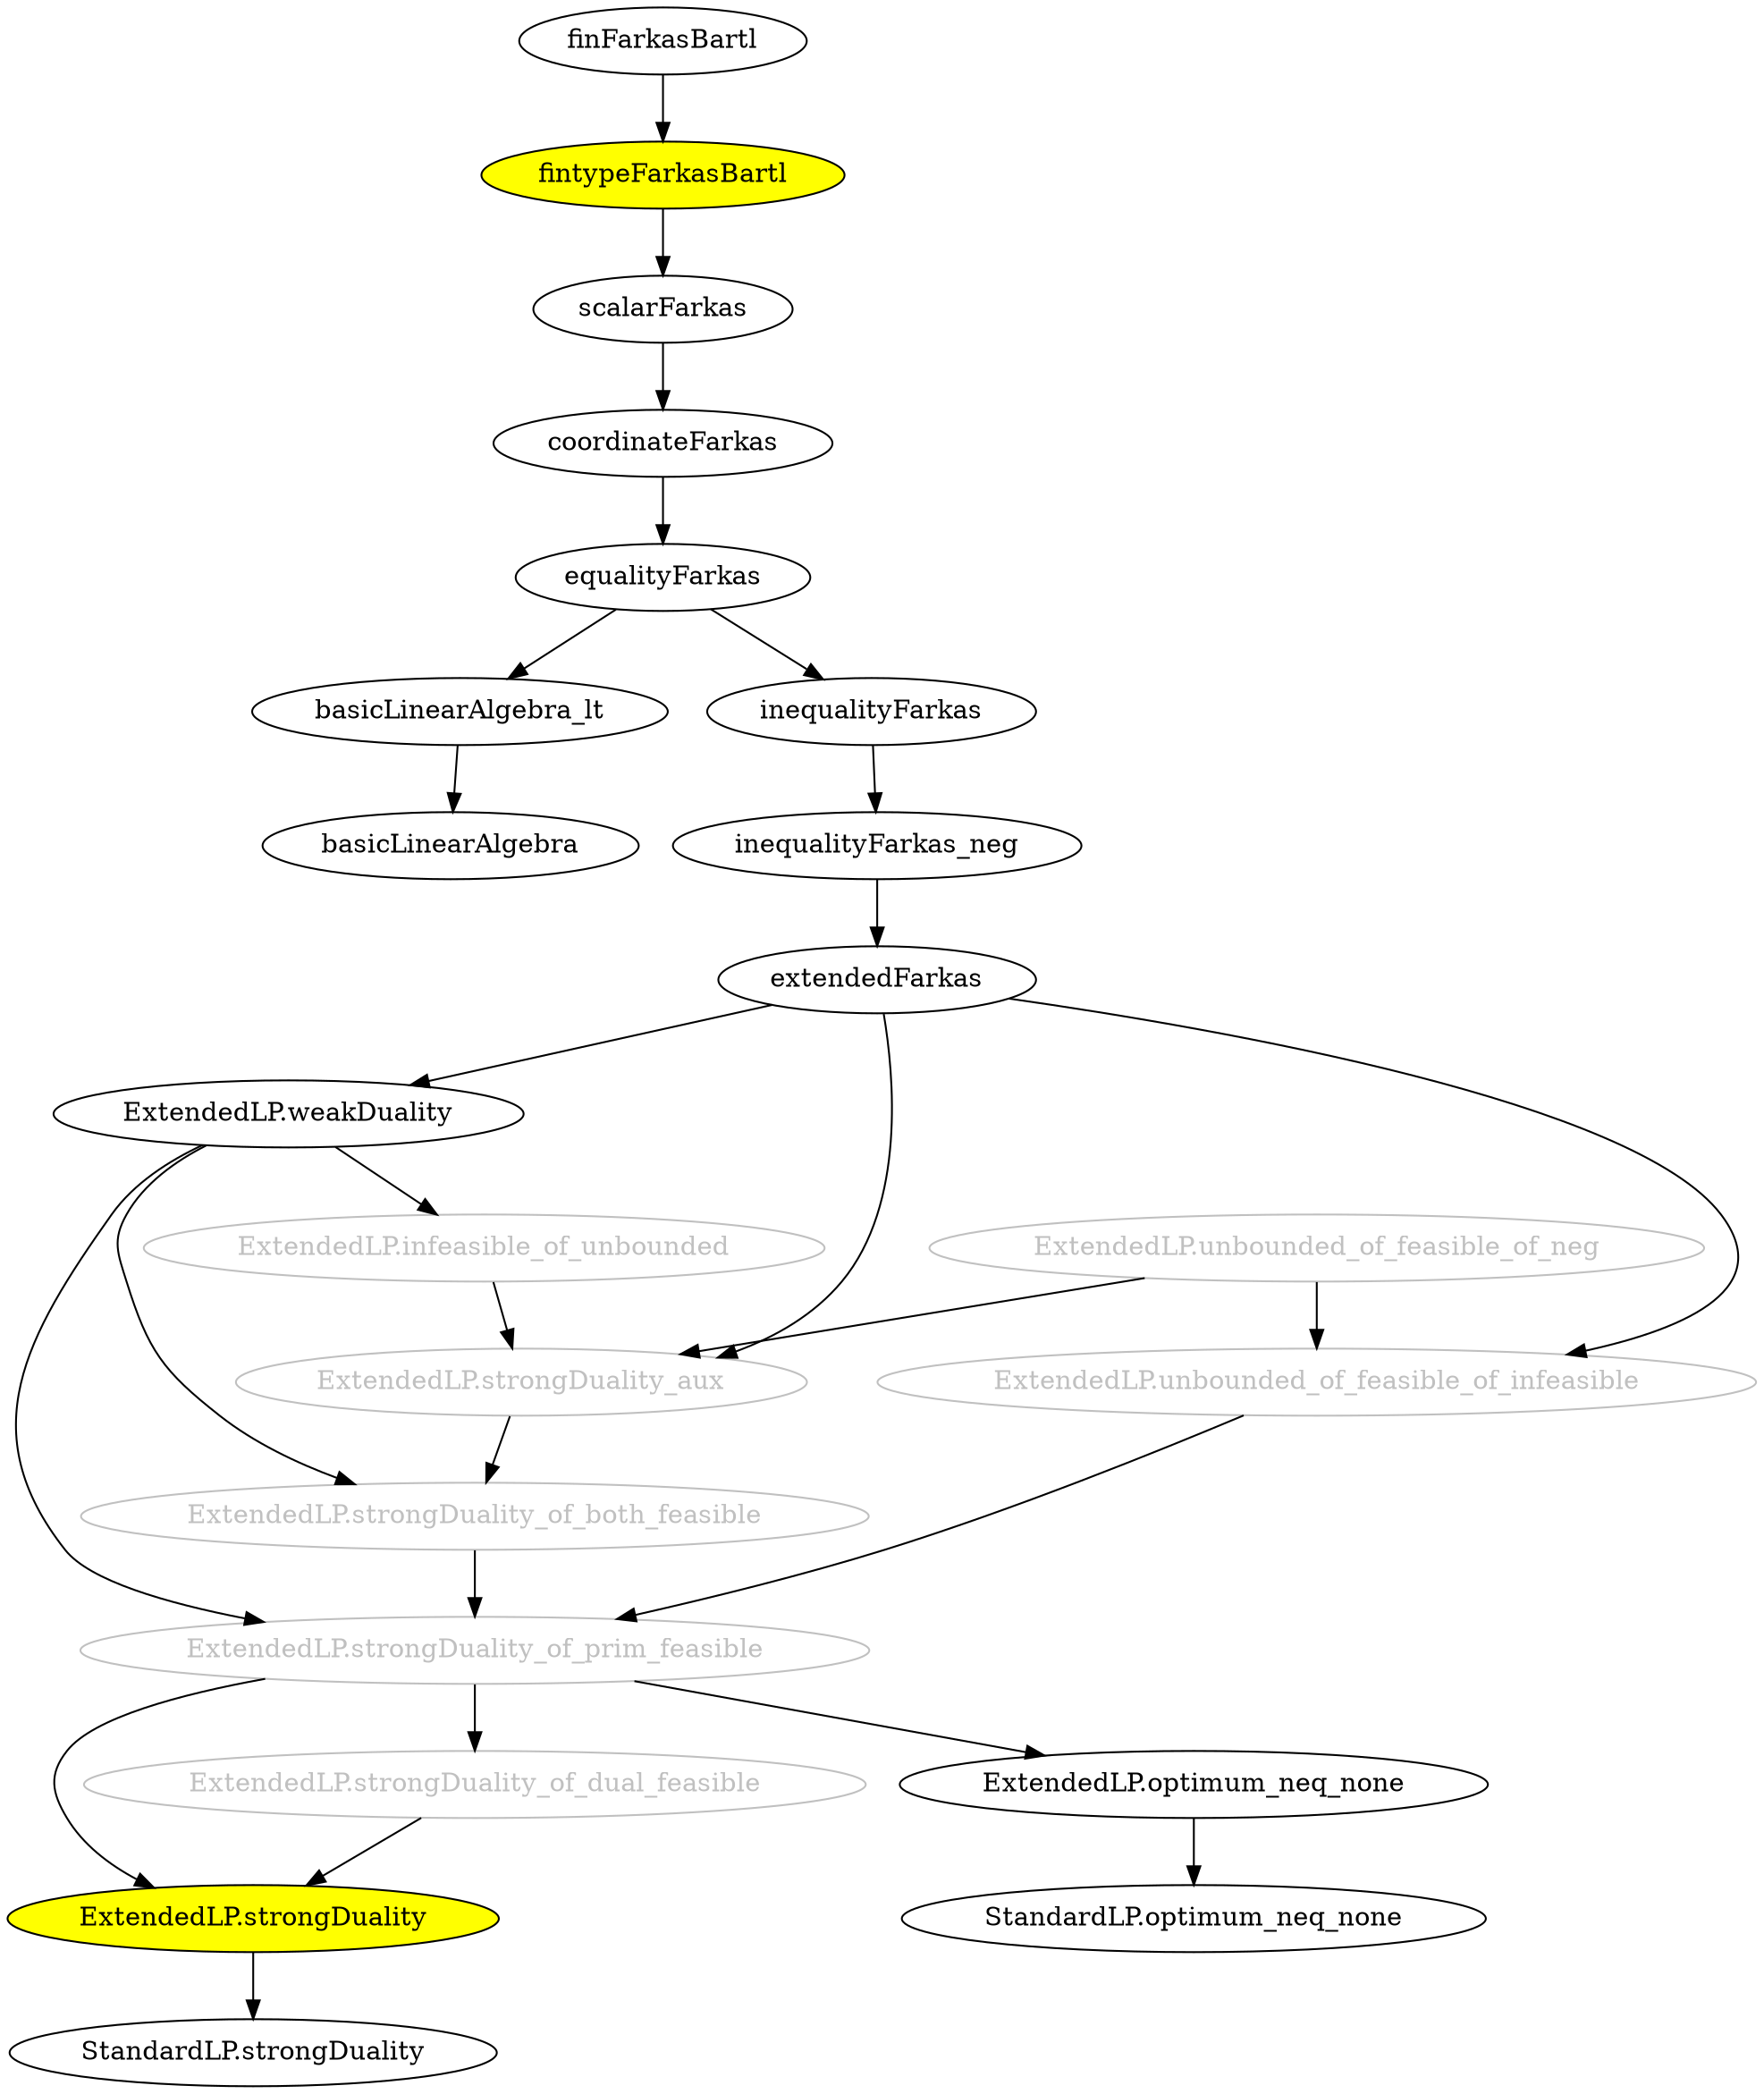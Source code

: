 digraph G {

  finFarkasBartl -> fintypeFarkasBartl -> scalarFarkas -> coordinateFarkas -> equalityFarkas -> basicLinearAlgebra_lt -> basicLinearAlgebra 

  equalityFarkas -> inequalityFarkas -> inequalityFarkas_neg -> extendedFarkas -> "ExtendedLP.weakDuality"
  
  "ExtendedLP.strongDuality_aux" -> "ExtendedLP.strongDuality_of_both_feasible" -> "ExtendedLP.strongDuality_of_prim_feasible"
  
  extendedFarkas -> "ExtendedLP.strongDuality_aux"
  
  extendedFarkas -> "ExtendedLP.unbounded_of_feasible_of_infeasible"
  
  "ExtendedLP.weakDuality" -> "ExtendedLP.infeasible_of_unbounded" -> "ExtendedLP.strongDuality_aux"
  
  "ExtendedLP.weakDuality" -> "ExtendedLP.strongDuality_of_both_feasible"
  
  "ExtendedLP.weakDuality" -> "ExtendedLP.strongDuality_of_prim_feasible" -> "ExtendedLP.strongDuality_of_dual_feasible" -> "ExtendedLP.strongDuality"
  
  "ExtendedLP.strongDuality_of_prim_feasible" -> "ExtendedLP.strongDuality" -> "StandardLP.strongDuality"
  
  "ExtendedLP.unbounded_of_feasible_of_infeasible" -> "ExtendedLP.strongDuality_of_prim_feasible" -> "ExtendedLP.optimum_neq_none" -> "StandardLP.optimum_neq_none"
  
  "ExtendedLP.unbounded_of_feasible_of_neg" -> "ExtendedLP.strongDuality_aux"
  
  "ExtendedLP.unbounded_of_feasible_of_neg" -> "ExtendedLP.unbounded_of_feasible_of_infeasible"
  
  "fintypeFarkasBartl" [style=filled, fillcolor=yellow]
  
  "ExtendedLP.strongDuality" [style=filled, fillcolor=yellow]
  
  "ExtendedLP.infeasible_of_unbounded" [color=grey, fontcolor=grey]
  
  "ExtendedLP.strongDuality_aux" [color=grey, fontcolor=grey]
  
  "ExtendedLP.strongDuality_of_both_feasible" [color=grey, fontcolor=grey]
  
  "ExtendedLP.strongDuality_of_prim_feasible" [color=grey, fontcolor=grey]
  
  "ExtendedLP.strongDuality_of_dual_feasible" [color=grey, fontcolor=grey]
  
  "ExtendedLP.unbounded_of_feasible_of_neg" [color=grey, fontcolor=grey]
  
  "ExtendedLP.unbounded_of_feasible_of_infeasible" [color=grey, fontcolor=grey]

}